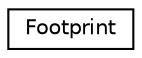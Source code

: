digraph "Graphical Class Hierarchy"
{
  edge [fontname="Helvetica",fontsize="10",labelfontname="Helvetica",labelfontsize="10"];
  node [fontname="Helvetica",fontsize="10",shape=record];
  rankdir="LR";
  Node1 [label="Footprint",height=0.2,width=0.4,color="black", fillcolor="white", style="filled",URL="$d5/d6c/classFootprint.html"];
}

